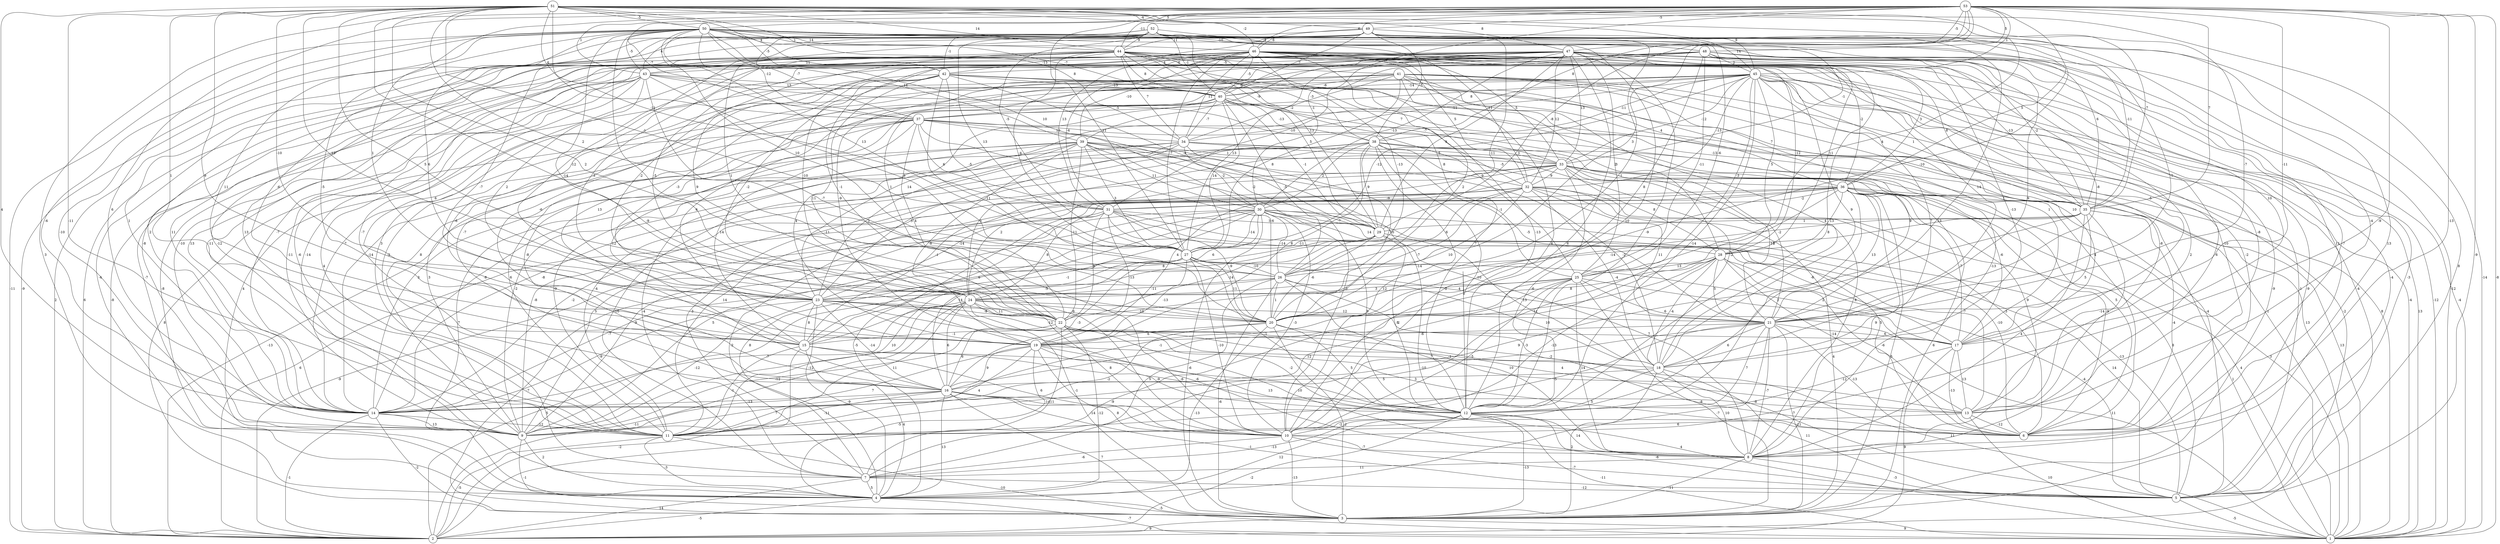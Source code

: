 graph { 
	 fontname="Helvetica,Arial,sans-serif" 
	 node [shape = circle]; 
	 53 -- 1 [label = "-8"];
	 53 -- 4 [label = "3"];
	 53 -- 5 [label = "-9"];
	 53 -- 6 [label = "-13"];
	 53 -- 10 [label = "-9"];
	 53 -- 14 [label = "6"];
	 53 -- 20 [label = "-10"];
	 53 -- 21 [label = "-11"];
	 53 -- 23 [label = "1"];
	 53 -- 26 [label = "3"];
	 53 -- 27 [label = "11"];
	 53 -- 29 [label = "-8"];
	 53 -- 30 [label = "-1"];
	 53 -- 35 [label = "7"];
	 53 -- 37 [label = "-7"];
	 53 -- 38 [label = "8"];
	 53 -- 43 [label = "1"];
	 53 -- 44 [label = "-11"];
	 53 -- 45 [label = "1"];
	 53 -- 46 [label = "6"];
	 53 -- 47 [label = "-5"];
	 53 -- 48 [label = "5"];
	 53 -- 49 [label = "-5"];
	 53 -- 50 [label = "5"];
	 52 -- 2 [label = "-9"];
	 52 -- 5 [label = "8"];
	 52 -- 12 [label = "13"];
	 52 -- 15 [label = "-6"];
	 52 -- 19 [label = "-7"];
	 52 -- 25 [label = "-6"];
	 52 -- 27 [label = "13"];
	 52 -- 29 [label = "13"];
	 52 -- 31 [label = "-5"];
	 52 -- 32 [label = "-11"];
	 52 -- 33 [label = "-1"];
	 52 -- 36 [label = "5"];
	 52 -- 37 [label = "-7"];
	 52 -- 40 [label = "-1"];
	 52 -- 42 [label = "-1"];
	 52 -- 43 [label = "4"];
	 52 -- 44 [label = "9"];
	 52 -- 48 [label = "-4"];
	 51 -- 1 [label = "-14"];
	 51 -- 10 [label = "-9"];
	 51 -- 11 [label = "-11"];
	 51 -- 14 [label = "4"];
	 51 -- 15 [label = "1"];
	 51 -- 19 [label = "9"];
	 51 -- 20 [label = "2"];
	 51 -- 21 [label = "-7"];
	 51 -- 22 [label = "5"];
	 51 -- 23 [label = "-10"];
	 51 -- 24 [label = "13"];
	 51 -- 25 [label = "4"];
	 51 -- 26 [label = "2"];
	 51 -- 27 [label = "-1"];
	 51 -- 31 [label = "-11"];
	 51 -- 34 [label = "8"];
	 51 -- 35 [label = "-7"];
	 51 -- 37 [label = "6"];
	 51 -- 42 [label = "4"];
	 51 -- 44 [label = "14"];
	 51 -- 45 [label = "9"];
	 51 -- 46 [label = "-2"];
	 51 -- 47 [label = "8"];
	 51 -- 49 [label = "-4"];
	 51 -- 50 [label = "-5"];
	 50 -- 1 [label = "-12"];
	 50 -- 2 [label = "-11"];
	 50 -- 8 [label = "-7"];
	 50 -- 9 [label = "-10"];
	 50 -- 10 [label = "-11"];
	 50 -- 12 [label = "10"];
	 50 -- 14 [label = "-6"];
	 50 -- 15 [label = "11"];
	 50 -- 18 [label = "9"];
	 50 -- 19 [label = "-5"];
	 50 -- 22 [label = "-14"];
	 50 -- 23 [label = "6"];
	 50 -- 26 [label = "10"];
	 50 -- 27 [label = "13"];
	 50 -- 30 [label = "10"];
	 50 -- 35 [label = "6"];
	 50 -- 37 [label = "-12"];
	 50 -- 39 [label = "14"];
	 50 -- 40 [label = "-7"];
	 50 -- 42 [label = "-5"];
	 50 -- 43 [label = "-5"];
	 50 -- 44 [label = "1"];
	 50 -- 46 [label = "14"];
	 50 -- 48 [label = "-10"];
	 49 -- 8 [label = "13"];
	 49 -- 11 [label = "13"];
	 49 -- 13 [label = "-4"];
	 49 -- 14 [label = "1"];
	 49 -- 20 [label = "-1"];
	 49 -- 21 [label = "-5"];
	 49 -- 22 [label = "1"];
	 49 -- 23 [label = "-12"];
	 49 -- 26 [label = "-11"];
	 49 -- 31 [label = "13"];
	 49 -- 35 [label = "-11"];
	 49 -- 38 [label = "-5"];
	 49 -- 40 [label = "7"];
	 49 -- 44 [label = "11"];
	 49 -- 45 [label = "14"];
	 49 -- 46 [label = "6"];
	 48 -- 1 [label = "-4"];
	 48 -- 2 [label = "-8"];
	 48 -- 3 [label = "-9"];
	 48 -- 5 [label = "-3"];
	 48 -- 6 [label = "11"];
	 48 -- 8 [label = "6"];
	 48 -- 11 [label = "3"];
	 48 -- 12 [label = "8"];
	 48 -- 14 [label = "-7"];
	 48 -- 17 [label = "10"];
	 48 -- 19 [label = "-9"];
	 48 -- 20 [label = "8"];
	 48 -- 21 [label = "-8"];
	 48 -- 22 [label = "1"];
	 48 -- 23 [label = "-2"];
	 48 -- 24 [label = "-10"];
	 48 -- 25 [label = "-11"];
	 48 -- 31 [label = "-10"];
	 48 -- 35 [label = "-2"];
	 48 -- 37 [label = "-6"];
	 48 -- 45 [label = "2"];
	 47 -- 3 [label = "-9"];
	 47 -- 4 [label = "-7"];
	 47 -- 9 [label = "-10"];
	 47 -- 10 [label = "6"];
	 47 -- 12 [label = "-9"];
	 47 -- 14 [label = "11"];
	 47 -- 16 [label = "-6"];
	 47 -- 18 [label = "-13"];
	 47 -- 24 [label = "-5"];
	 47 -- 25 [label = "3"];
	 47 -- 27 [label = "13"];
	 47 -- 28 [label = "11"];
	 47 -- 29 [label = "9"];
	 47 -- 30 [label = "-13"];
	 47 -- 32 [label = "12"];
	 47 -- 33 [label = "13"];
	 47 -- 35 [label = "-13"];
	 47 -- 36 [label = "3"];
	 47 -- 39 [label = "-9"];
	 47 -- 43 [label = "-6"];
	 46 -- 1 [label = "-12"];
	 46 -- 2 [label = "6"];
	 46 -- 8 [label = "2"];
	 46 -- 9 [label = "-11"];
	 46 -- 10 [label = "4"];
	 46 -- 14 [label = "2"];
	 46 -- 15 [label = "6"];
	 46 -- 20 [label = "2"];
	 46 -- 21 [label = "14"];
	 46 -- 22 [label = "-1"];
	 46 -- 26 [label = "-13"];
	 46 -- 27 [label = "-7"];
	 46 -- 28 [label = "-12"];
	 46 -- 31 [label = "-4"];
	 46 -- 32 [label = "5"];
	 46 -- 33 [label = "5"];
	 46 -- 34 [label = "11"];
	 46 -- 35 [label = "8"];
	 46 -- 36 [label = "-2"];
	 46 -- 39 [label = "-10"];
	 46 -- 40 [label = "-5"];
	 46 -- 42 [label = "4"];
	 45 -- 1 [label = "13"];
	 45 -- 2 [label = "-2"];
	 45 -- 5 [label = "-4"];
	 45 -- 6 [label = "-2"];
	 45 -- 9 [label = "-2"];
	 45 -- 12 [label = "-14"];
	 45 -- 15 [label = "13"];
	 45 -- 18 [label = "7"];
	 45 -- 23 [label = "14"];
	 45 -- 25 [label = "-3"];
	 45 -- 27 [label = "-12"];
	 45 -- 28 [label = "5"];
	 45 -- 32 [label = "-13"];
	 45 -- 33 [label = "-12"];
	 45 -- 34 [label = "-11"];
	 45 -- 35 [label = "1"];
	 45 -- 37 [label = "8"];
	 45 -- 38 [label = "-11"];
	 45 -- 40 [label = "-14"];
	 44 -- 1 [label = "-4"];
	 44 -- 2 [label = "2"];
	 44 -- 4 [label = "-4"];
	 44 -- 5 [label = "-4"];
	 44 -- 6 [label = "-10"];
	 44 -- 7 [label = "4"];
	 44 -- 9 [label = "-8"];
	 44 -- 11 [label = "-12"];
	 44 -- 12 [label = "-13"];
	 44 -- 13 [label = "-8"];
	 44 -- 17 [label = "-5"];
	 44 -- 18 [label = "9"];
	 44 -- 22 [label = "9"];
	 44 -- 24 [label = "-3"];
	 44 -- 27 [label = "-4"];
	 44 -- 29 [label = "5"];
	 44 -- 32 [label = "7"];
	 44 -- 34 [label = "7"];
	 44 -- 38 [label = "-3"];
	 44 -- 40 [label = "8"];
	 44 -- 41 [label = "-5"];
	 44 -- 42 [label = "-13"];
	 44 -- 43 [label = "11"];
	 43 -- 1 [label = "8"];
	 43 -- 4 [label = "-8"];
	 43 -- 9 [label = "-11"];
	 43 -- 11 [label = "-6"];
	 43 -- 14 [label = "13"];
	 43 -- 16 [label = "-7"];
	 43 -- 20 [label = "-7"];
	 43 -- 23 [label = "2"];
	 43 -- 25 [label = "-9"];
	 43 -- 26 [label = "-5"];
	 43 -- 40 [label = "13"];
	 42 -- 1 [label = "-1"];
	 42 -- 6 [label = "4"];
	 42 -- 9 [label = "-14"];
	 42 -- 12 [label = "7"];
	 42 -- 15 [label = "-6"];
	 42 -- 17 [label = "1"];
	 42 -- 20 [label = "-11"];
	 42 -- 22 [label = "11"];
	 42 -- 23 [label = "-3"];
	 42 -- 24 [label = "-2"];
	 42 -- 27 [label = "-5"];
	 42 -- 29 [label = "-4"];
	 42 -- 40 [label = "-13"];
	 41 -- 4 [label = "4"];
	 41 -- 5 [label = "-1"];
	 41 -- 8 [label = "-13"];
	 41 -- 11 [label = "8"];
	 41 -- 13 [label = "-8"];
	 41 -- 14 [label = "-7"];
	 41 -- 16 [label = "-7"];
	 41 -- 17 [label = "10"];
	 41 -- 18 [label = "4"];
	 41 -- 19 [label = "6"];
	 41 -- 27 [label = "8"];
	 41 -- 28 [label = "2"];
	 41 -- 34 [label = "-2"];
	 41 -- 35 [label = "7"];
	 41 -- 36 [label = "4"];
	 41 -- 40 [label = "-6"];
	 40 -- 1 [label = "13"];
	 40 -- 14 [label = "-14"];
	 40 -- 16 [label = "12"];
	 40 -- 19 [label = "4"];
	 40 -- 26 [label = "-5"];
	 40 -- 27 [label = "14"];
	 40 -- 29 [label = "-1"];
	 40 -- 33 [label = "-7"];
	 40 -- 34 [label = "-7"];
	 40 -- 35 [label = "-13"];
	 40 -- 37 [label = "-5"];
	 40 -- 38 [label = "-13"];
	 39 -- 4 [label = "7"];
	 39 -- 7 [label = "-4"];
	 39 -- 10 [label = "-3"];
	 39 -- 11 [label = "-9"];
	 39 -- 14 [label = "3"];
	 39 -- 18 [label = "-2"];
	 39 -- 19 [label = "-8"];
	 39 -- 21 [label = "-5"];
	 39 -- 22 [label = "-11"];
	 39 -- 23 [label = "3"];
	 39 -- 27 [label = "3"];
	 39 -- 29 [label = "-2"];
	 39 -- 30 [label = "11"];
	 39 -- 33 [label = "1"];
	 39 -- 36 [label = "-5"];
	 38 -- 1 [label = "13"];
	 38 -- 2 [label = "-13"];
	 38 -- 7 [label = "-3"];
	 38 -- 10 [label = "12"];
	 38 -- 11 [label = "-4"];
	 38 -- 12 [label = "10"];
	 38 -- 14 [label = "-8"];
	 38 -- 19 [label = "8"];
	 38 -- 21 [label = "-2"];
	 38 -- 24 [label = "5"];
	 38 -- 25 [label = "-1"];
	 38 -- 29 [label = "9"];
	 38 -- 30 [label = "2"];
	 38 -- 32 [label = "8"];
	 38 -- 33 [label = "3"];
	 37 -- 3 [label = "8"];
	 37 -- 5 [label = "-4"];
	 37 -- 9 [label = "3"];
	 37 -- 11 [label = "6"];
	 37 -- 12 [label = "-14"];
	 37 -- 15 [label = "14"];
	 37 -- 16 [label = "-8"];
	 37 -- 20 [label = "-6"];
	 37 -- 21 [label = "9"];
	 37 -- 22 [label = "4"];
	 37 -- 31 [label = "6"];
	 37 -- 34 [label = "10"];
	 36 -- 1 [label = "4"];
	 36 -- 2 [label = "6"];
	 36 -- 3 [label = "5"];
	 36 -- 4 [label = "-5"];
	 36 -- 6 [label = "-9"];
	 36 -- 8 [label = "9"];
	 36 -- 9 [label = "5"];
	 36 -- 10 [label = "-11"];
	 36 -- 12 [label = "2"];
	 36 -- 13 [label = "9"];
	 36 -- 17 [label = "-7"];
	 36 -- 21 [label = "13"];
	 36 -- 23 [label = "-14"];
	 36 -- 28 [label = "13"];
	 36 -- 31 [label = "-2"];
	 36 -- 35 [label = "1"];
	 35 -- 1 [label = "1"];
	 35 -- 6 [label = "-4"];
	 35 -- 7 [label = "9"];
	 35 -- 8 [label = "4"];
	 35 -- 13 [label = "-14"];
	 35 -- 17 [label = "5"];
	 35 -- 23 [label = "-14"];
	 35 -- 26 [label = "-3"];
	 35 -- 29 [label = "1"];
	 34 -- 7 [label = "-10"];
	 34 -- 8 [label = "8"];
	 34 -- 9 [label = "-2"];
	 34 -- 14 [label = "-8"];
	 34 -- 18 [label = "-2"];
	 34 -- 20 [label = "10"];
	 34 -- 23 [label = "-3"];
	 34 -- 30 [label = "-2"];
	 34 -- 33 [label = "-5"];
	 33 -- 1 [label = "3"];
	 33 -- 3 [label = "6"];
	 33 -- 6 [label = "5"];
	 33 -- 9 [label = "-8"];
	 33 -- 11 [label = "14"];
	 33 -- 12 [label = "-6"];
	 33 -- 15 [label = "-1"];
	 33 -- 17 [label = "-6"];
	 33 -- 19 [label = "4"];
	 33 -- 21 [label = "-11"];
	 33 -- 24 [label = "2"];
	 33 -- 28 [label = "8"];
	 33 -- 32 [label = "9"];
	 32 -- 3 [label = "4"];
	 32 -- 4 [label = "-2"];
	 32 -- 5 [label = "8"];
	 32 -- 6 [label = "-3"];
	 32 -- 14 [label = "-2"];
	 32 -- 18 [label = "-4"];
	 32 -- 20 [label = "10"];
	 32 -- 21 [label = "11"];
	 32 -- 22 [label = "-7"];
	 32 -- 26 [label = "6"];
	 32 -- 31 [label = "-9"];
	 31 -- 6 [label = "-10"];
	 31 -- 9 [label = "-9"];
	 31 -- 13 [label = "-7"];
	 31 -- 15 [label = "6"];
	 31 -- 17 [label = "-6"];
	 31 -- 19 [label = "-13"];
	 31 -- 20 [label = "-9"];
	 31 -- 22 [label = "9"];
	 31 -- 24 [label = "8"];
	 31 -- 29 [label = "3"];
	 30 -- 2 [label = "-9"];
	 30 -- 3 [label = "-6"];
	 30 -- 5 [label = "-13"];
	 30 -- 6 [label = "5"];
	 30 -- 7 [label = "8"];
	 30 -- 8 [label = "7"];
	 30 -- 9 [label = "5"];
	 30 -- 10 [label = "-3"];
	 30 -- 12 [label = "5"];
	 30 -- 15 [label = "-1"];
	 30 -- 16 [label = "14"];
	 30 -- 24 [label = "6"];
	 30 -- 26 [label = "-14"];
	 30 -- 27 [label = "-14"];
	 30 -- 28 [label = "14"];
	 30 -- 29 [label = "-7"];
	 29 -- 5 [label = "14"];
	 29 -- 12 [label = "-2"];
	 29 -- 15 [label = "-5"];
	 29 -- 18 [label = "13"];
	 29 -- 20 [label = "-6"];
	 29 -- 22 [label = "-14"];
	 29 -- 23 [label = "8"];
	 29 -- 27 [label = "-11"];
	 28 -- 2 [label = "-9"];
	 28 -- 5 [label = "-4"];
	 28 -- 6 [label = "-6"];
	 28 -- 10 [label = "-13"];
	 28 -- 13 [label = "-14"];
	 28 -- 16 [label = "5"];
	 28 -- 18 [label = "-4"];
	 28 -- 20 [label = "8"];
	 28 -- 21 [label = "5"];
	 28 -- 25 [label = "13"];
	 27 -- 3 [label = "-7"];
	 27 -- 10 [label = "-10"];
	 27 -- 11 [label = "10"];
	 27 -- 12 [label = "-1"];
	 27 -- 14 [label = "-7"];
	 27 -- 16 [label = "-3"];
	 27 -- 17 [label = "2"];
	 27 -- 19 [label = "-13"];
	 27 -- 20 [label = "11"];
	 27 -- 21 [label = "4"];
	 27 -- 26 [label = "-10"];
	 26 -- 2 [label = "5"];
	 26 -- 3 [label = "-6"];
	 26 -- 6 [label = "-2"];
	 26 -- 7 [label = "5"];
	 26 -- 8 [label = "10"];
	 26 -- 18 [label = "10"];
	 26 -- 20 [label = "1"];
	 26 -- 24 [label = "-11"];
	 25 -- 1 [label = "11"];
	 25 -- 3 [label = "-8"];
	 25 -- 8 [label = "14"];
	 25 -- 10 [label = "-5"];
	 25 -- 11 [label = "12"];
	 25 -- 12 [label = "-3"];
	 25 -- 14 [label = "-1"];
	 25 -- 17 [label = "6"];
	 25 -- 23 [label = "3"];
	 25 -- 24 [label = "-2"];
	 24 -- 2 [label = "-11"];
	 24 -- 3 [label = "-14"];
	 24 -- 9 [label = "-12"];
	 24 -- 10 [label = "8"];
	 24 -- 11 [label = "11"];
	 24 -- 14 [label = "-7"];
	 24 -- 16 [label = "6"];
	 24 -- 20 [label = "-10"];
	 24 -- 21 [label = "12"];
	 24 -- 22 [label = "11"];
	 23 -- 4 [label = "-9"];
	 23 -- 8 [label = "-6"];
	 23 -- 9 [label = "-12"];
	 23 -- 13 [label = "-1"];
	 23 -- 14 [label = "-9"];
	 23 -- 15 [label = "8"];
	 23 -- 16 [label = "-14"];
	 23 -- 17 [label = "-12"];
	 23 -- 20 [label = "-6"];
	 23 -- 22 [label = "-8"];
	 22 -- 1 [label = "11"];
	 22 -- 4 [label = "-12"];
	 22 -- 6 [label = "3"];
	 22 -- 7 [label = "11"];
	 22 -- 8 [label = "10"];
	 22 -- 9 [label = "-12"];
	 22 -- 12 [label = "-2"];
	 22 -- 13 [label = "4"];
	 22 -- 15 [label = "-1"];
	 22 -- 16 [label = "6"];
	 21 -- 3 [label = "-11"];
	 21 -- 4 [label = "-7"];
	 21 -- 6 [label = "-13"];
	 21 -- 8 [label = "-7"];
	 21 -- 11 [label = "-5"];
	 21 -- 12 [label = "7"];
	 21 -- 14 [label = "-10"];
	 21 -- 17 [label = "6"];
	 21 -- 18 [label = "6"];
	 21 -- 19 [label = "-6"];
	 20 -- 3 [label = "-2"];
	 20 -- 4 [label = "-13"];
	 20 -- 5 [label = "-7"];
	 20 -- 9 [label = "-2"];
	 20 -- 12 [label = "5"];
	 20 -- 19 [label = "6"];
	 19 -- 4 [label = "-5"];
	 19 -- 6 [label = "13"];
	 19 -- 9 [label = "7"];
	 19 -- 10 [label = "-1"];
	 19 -- 11 [label = "4"];
	 19 -- 12 [label = "-6"];
	 19 -- 16 [label = "9"];
	 19 -- 18 [label = "7"];
	 18 -- 3 [label = "2"];
	 18 -- 5 [label = "11"];
	 18 -- 8 [label = "10"];
	 18 -- 11 [label = "5"];
	 18 -- 16 [label = "5"];
	 17 -- 2 [label = "9"];
	 17 -- 6 [label = "-13"];
	 17 -- 12 [label = "-12"];
	 17 -- 13 [label = "13"];
	 16 -- 3 [label = "7"];
	 16 -- 4 [label = "13"];
	 16 -- 5 [label = "-1"];
	 16 -- 9 [label = "7"];
	 16 -- 10 [label = "8"];
	 16 -- 11 [label = "-11"];
	 16 -- 12 [label = "14"];
	 16 -- 13 [label = "-8"];
	 16 -- 14 [label = "-13"];
	 15 -- 1 [label = "4"];
	 15 -- 2 [label = "-2"];
	 15 -- 4 [label = "4"];
	 15 -- 10 [label = "6"];
	 15 -- 11 [label = "-1"];
	 15 -- 12 [label = "-9"];
	 14 -- 2 [label = "-1"];
	 14 -- 3 [label = "-2"];
	 14 -- 9 [label = "13"];
	 14 -- 11 [label = "-12"];
	 13 -- 1 [label = "10"];
	 13 -- 6 [label = "-12"];
	 13 -- 11 [label = "6"];
	 12 -- 1 [label = "-11"];
	 12 -- 2 [label = "-2"];
	 12 -- 3 [label = "-13"];
	 12 -- 4 [label = "12"];
	 12 -- 5 [label = "-6"];
	 12 -- 7 [label = "-13"];
	 12 -- 8 [label = "14"];
	 12 -- 10 [label = "-2"];
	 11 -- 1 [label = "-10"];
	 11 -- 2 [label = "-5"];
	 11 -- 4 [label = "-3"];
	 10 -- 3 [label = "-13"];
	 10 -- 5 [label = "-7"];
	 10 -- 7 [label = "-6"];
	 10 -- 8 [label = "-7"];
	 9 -- 3 [label = "-1"];
	 9 -- 7 [label = "2"];
	 8 -- 3 [label = "-11"];
	 8 -- 5 [label = "-3"];
	 8 -- 7 [label = "11"];
	 7 -- 2 [label = "14"];
	 7 -- 4 [label = "5"];
	 7 -- 5 [label = "-12"];
	 5 -- 1 [label = "-5"];
	 4 -- 1 [label = "-7"];
	 4 -- 2 [label = "-5"];
	 4 -- 3 [label = "-5"];
	 3 -- 1 [label = "9"];
	 3 -- 2 [label = "9"];
	 1;
	 2;
	 3;
	 4;
	 5;
	 6;
	 7;
	 8;
	 9;
	 10;
	 11;
	 12;
	 13;
	 14;
	 15;
	 16;
	 17;
	 18;
	 19;
	 20;
	 21;
	 22;
	 23;
	 24;
	 25;
	 26;
	 27;
	 28;
	 29;
	 30;
	 31;
	 32;
	 33;
	 34;
	 35;
	 36;
	 37;
	 38;
	 39;
	 40;
	 41;
	 42;
	 43;
	 44;
	 45;
	 46;
	 47;
	 48;
	 49;
	 50;
	 51;
	 52;
	 53;
}
